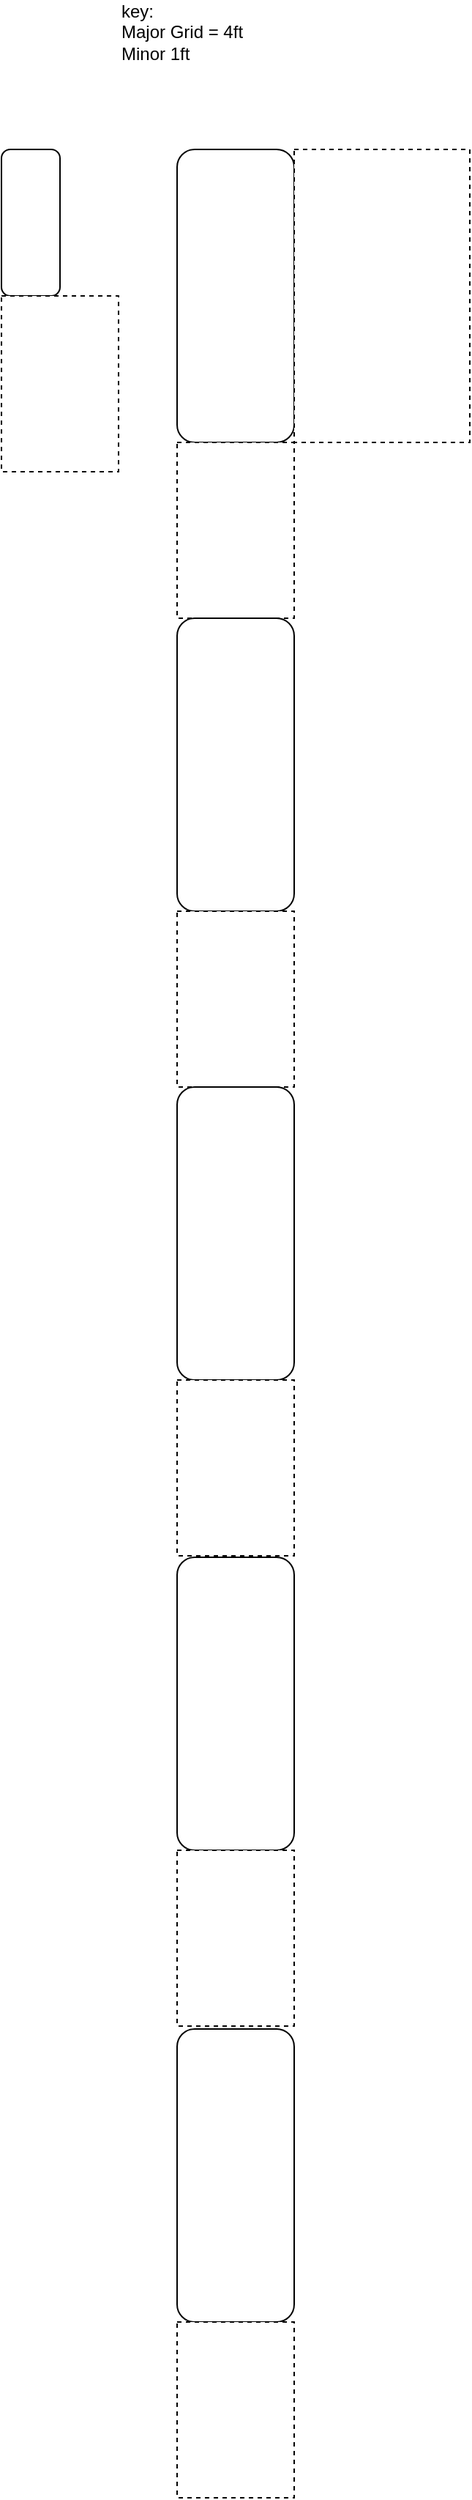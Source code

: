 <mxfile pages="1" version="11.2.8" type="github"><diagram id="LPTSda5LvEpqDIvA0Pl9" name="Page-1"><mxGraphModel dx="571" dy="382" grid="1" gridSize="10" guides="1" tooltips="1" connect="1" arrows="1" fold="1" page="1" pageScale="1" pageWidth="850" pageHeight="1100" math="0" shadow="0"><root><mxCell id="0"/><mxCell id="1" parent="0"/><mxCell id="y2DqXlN1mfzMLppEZr-t-3" value="key:&lt;br&gt;Major Grid = 4ft&amp;nbsp;&lt;br&gt;Minor 1ft" style="text;html=1;strokeColor=none;fillColor=none;align=left;verticalAlign=middle;whiteSpace=wrap;rounded=0;" vertex="1" parent="1"><mxGeometry x="240" y="60" width="110" height="40" as="geometry"/></mxCell><mxCell id="y2DqXlN1mfzMLppEZr-t-5" value="" style="rounded=1;whiteSpace=wrap;html=1;align=left;" vertex="1" parent="1"><mxGeometry x="280" y="160" width="80" height="200" as="geometry"/></mxCell><mxCell id="y2DqXlN1mfzMLppEZr-t-6" value="" style="rounded=0;whiteSpace=wrap;html=1;dashed=1;" vertex="1" parent="1"><mxGeometry x="280" y="360" width="80" height="120" as="geometry"/></mxCell><mxCell id="y2DqXlN1mfzMLppEZr-t-7" value="" style="rounded=0;whiteSpace=wrap;html=1;dashed=1;" vertex="1" parent="1"><mxGeometry x="360" y="160" width="120" height="200" as="geometry"/></mxCell><mxCell id="y2DqXlN1mfzMLppEZr-t-8" value="" style="rounded=1;whiteSpace=wrap;html=1;align=left;" vertex="1" parent="1"><mxGeometry x="280" y="480" width="80" height="200" as="geometry"/></mxCell><mxCell id="y2DqXlN1mfzMLppEZr-t-9" value="" style="rounded=0;whiteSpace=wrap;html=1;dashed=1;" vertex="1" parent="1"><mxGeometry x="280" y="680" width="80" height="120" as="geometry"/></mxCell><mxCell id="y2DqXlN1mfzMLppEZr-t-10" value="" style="rounded=1;whiteSpace=wrap;html=1;align=left;" vertex="1" parent="1"><mxGeometry x="280" y="800" width="80" height="200" as="geometry"/></mxCell><mxCell id="y2DqXlN1mfzMLppEZr-t-11" value="" style="rounded=0;whiteSpace=wrap;html=1;dashed=1;" vertex="1" parent="1"><mxGeometry x="280" y="1000" width="80" height="120" as="geometry"/></mxCell><mxCell id="y2DqXlN1mfzMLppEZr-t-12" value="" style="rounded=1;whiteSpace=wrap;html=1;align=left;" vertex="1" parent="1"><mxGeometry x="280" y="1121" width="80" height="200" as="geometry"/></mxCell><mxCell id="y2DqXlN1mfzMLppEZr-t-13" value="" style="rounded=0;whiteSpace=wrap;html=1;dashed=1;" vertex="1" parent="1"><mxGeometry x="280" y="1321" width="80" height="120" as="geometry"/></mxCell><mxCell id="y2DqXlN1mfzMLppEZr-t-14" value="" style="rounded=1;whiteSpace=wrap;html=1;align=left;" vertex="1" parent="1"><mxGeometry x="280" y="1443" width="80" height="200" as="geometry"/></mxCell><mxCell id="y2DqXlN1mfzMLppEZr-t-15" value="" style="rounded=0;whiteSpace=wrap;html=1;dashed=1;" vertex="1" parent="1"><mxGeometry x="280" y="1643" width="80" height="120" as="geometry"/></mxCell><mxCell id="y2DqXlN1mfzMLppEZr-t-16" value="" style="rounded=1;whiteSpace=wrap;html=1;align=left;" vertex="1" parent="1"><mxGeometry x="160" y="160" width="40" height="100" as="geometry"/></mxCell><mxCell id="y2DqXlN1mfzMLppEZr-t-17" value="" style="rounded=0;whiteSpace=wrap;html=1;dashed=1;" vertex="1" parent="1"><mxGeometry x="160" y="260" width="80" height="120" as="geometry"/></mxCell></root></mxGraphModel></diagram></mxfile>